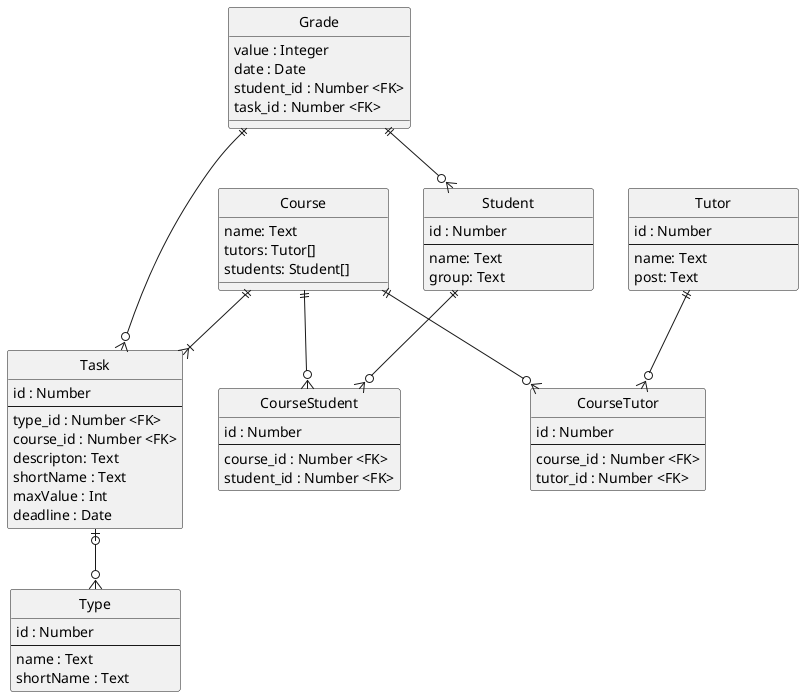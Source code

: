 @startuml

    hide circle
    skinparam minClassWidth 170

    together {
        entity CourseStudent
        entity Course
    }
    
    entity Type {
        id : Number
        --
        name : Text
        shortName : Text
    }

    entity Task {
        id : Number
        --
        type_id : Number <FK>
        course_id : Number <FK>
        descripton: Text
        shortName : Text
        maxValue : Int
        deadline : Date
    }

    Task |o--o{ Type

    entity Tutor {
        id : Number
        --
        name: Text
        post: Text
    }

    entity Student {
        id : Number
        --
        name: Text
        group: Text
    }

    entity Course {
        name: Text
        tutors: Tutor[]
        students: Student[]
    }

    entity CourseTutor{
        id : Number
        --
        course_id : Number <FK>
        tutor_id : Number <FK>
    }

    entity CourseStudent {
        id : Number
        --
        course_id : Number <FK>
        student_id : Number <FK>
    }


    Course ||--|{ Task
    Course ||--o{ CourseTutor
    Tutor ||--o{ CourseTutor

    Course ||--o{ CourseStudent
    Student ||--o{ CourseStudent

    entity Grade{
        value : Integer
        date : Date
        student_id : Number <FK>
        task_id : Number <FK>
    }

    Grade ||--o{ Student
    Grade ||--o{ Task

@enduml